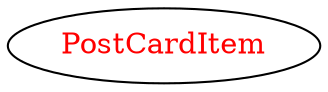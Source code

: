 digraph dependencyGraph {
 concentrate=true;
 ranksep="2.0";
 rankdir="LR"; 
 splines="ortho";
"PostCardItem" [fontcolor="red"];
}